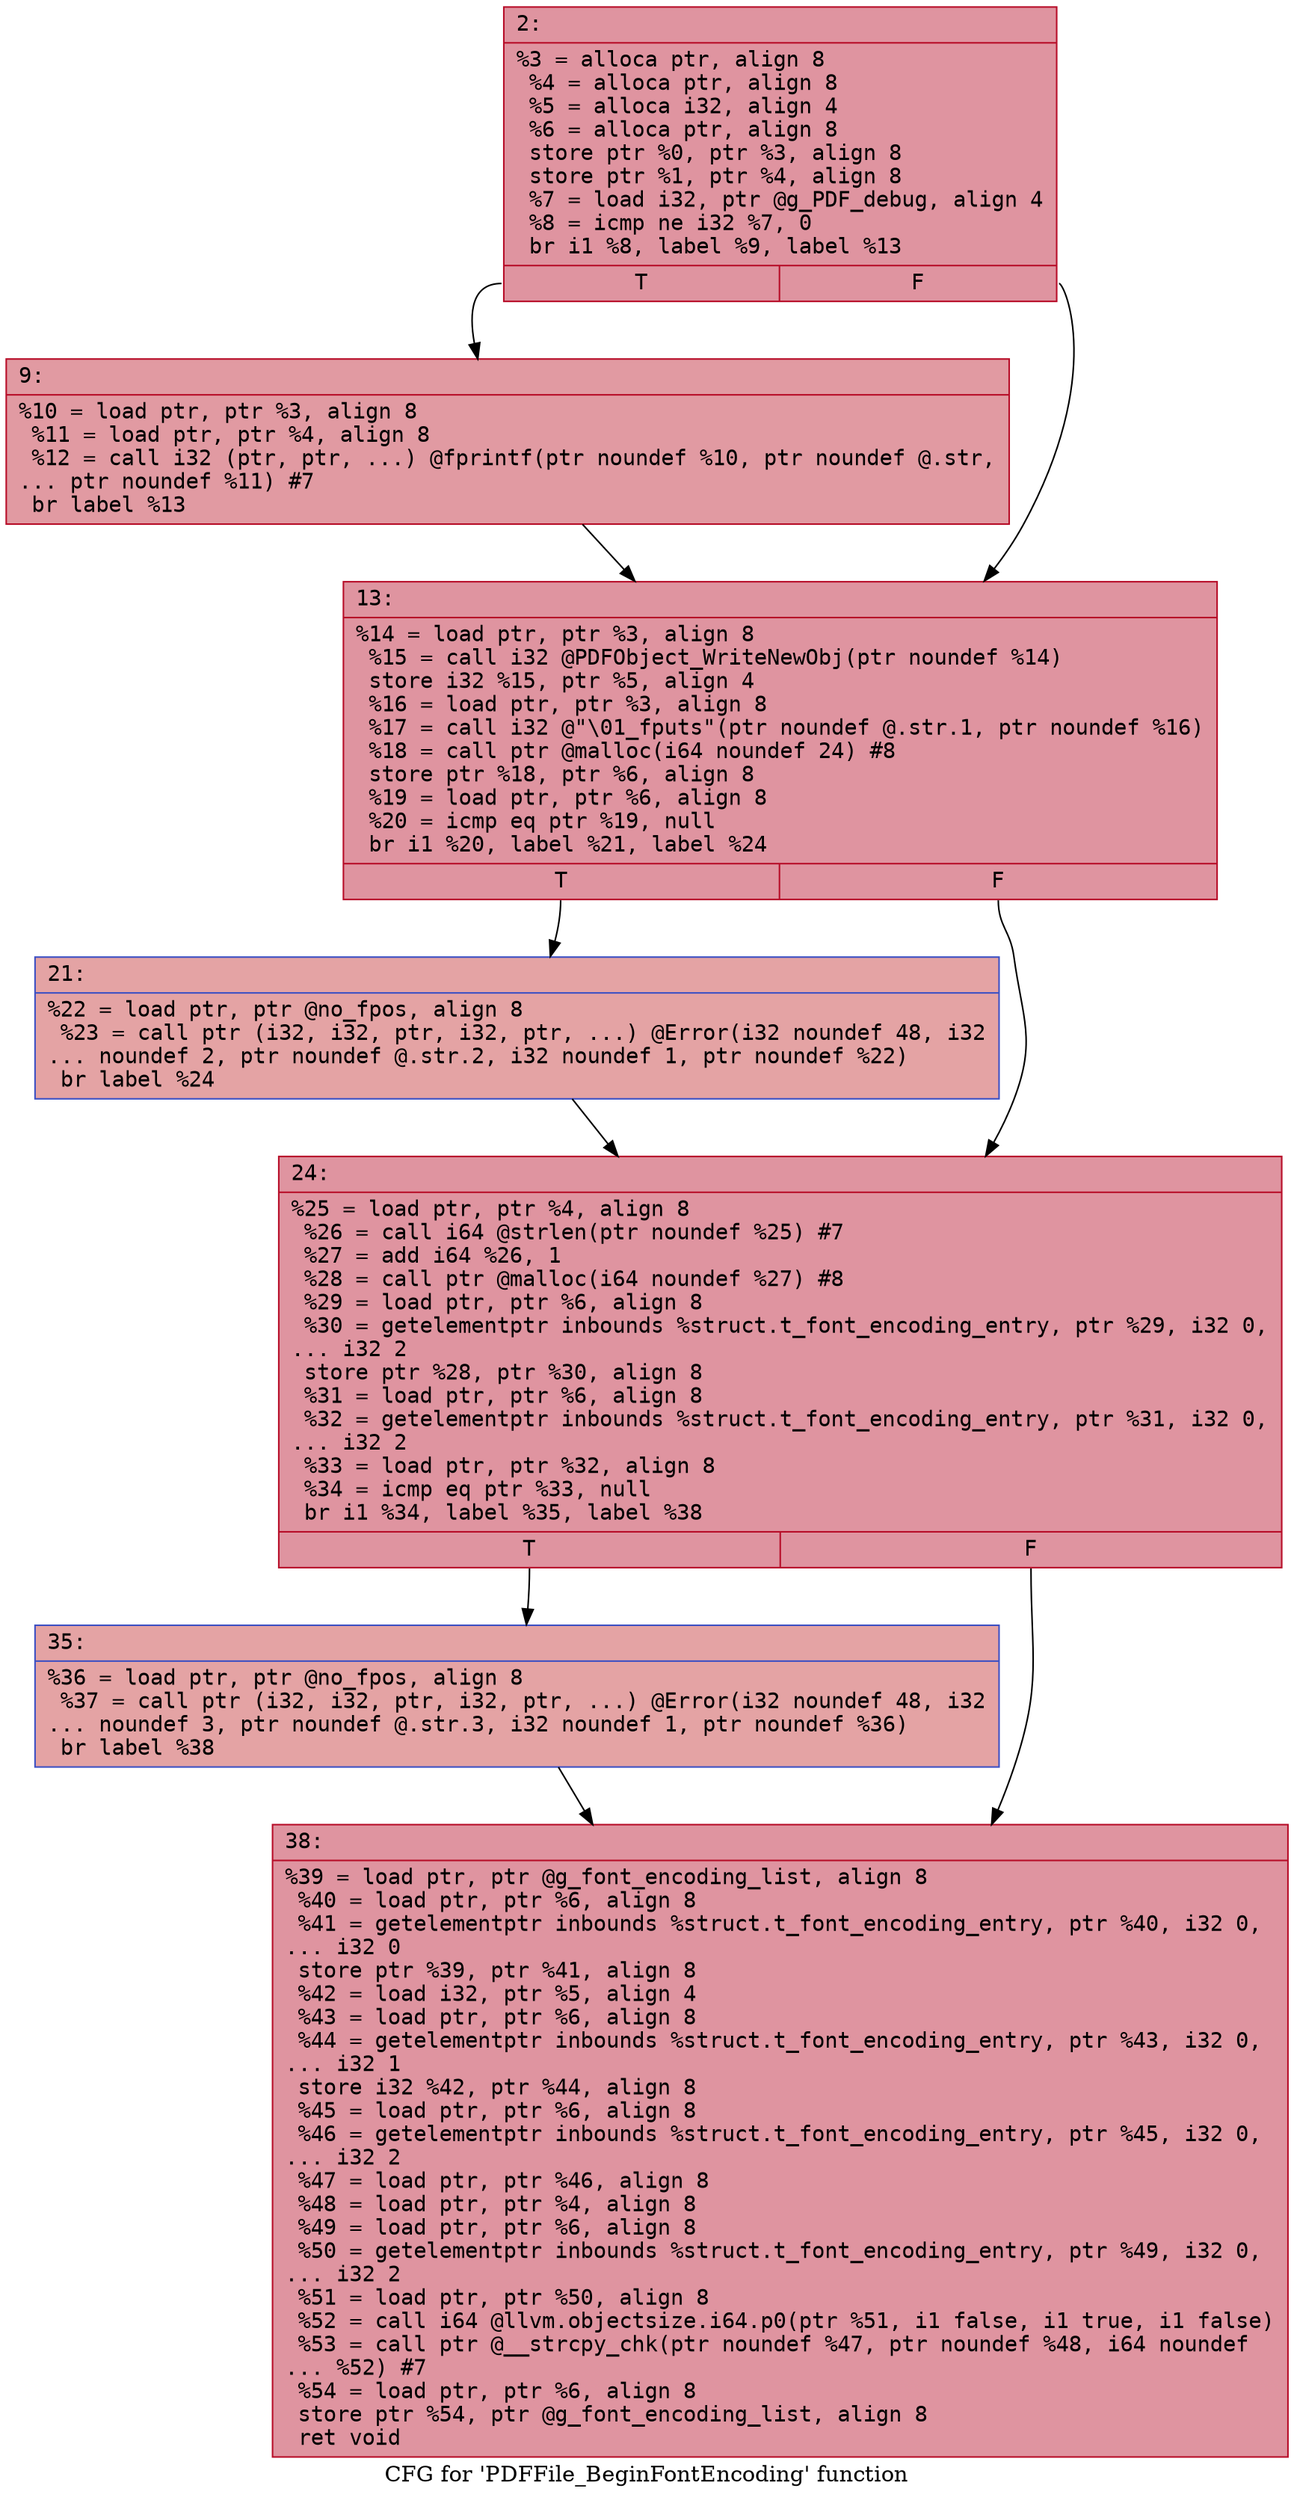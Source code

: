 digraph "CFG for 'PDFFile_BeginFontEncoding' function" {
	label="CFG for 'PDFFile_BeginFontEncoding' function";

	Node0x60000052e990 [shape=record,color="#b70d28ff", style=filled, fillcolor="#b70d2870" fontname="Courier",label="{2:\l|  %3 = alloca ptr, align 8\l  %4 = alloca ptr, align 8\l  %5 = alloca i32, align 4\l  %6 = alloca ptr, align 8\l  store ptr %0, ptr %3, align 8\l  store ptr %1, ptr %4, align 8\l  %7 = load i32, ptr @g_PDF_debug, align 4\l  %8 = icmp ne i32 %7, 0\l  br i1 %8, label %9, label %13\l|{<s0>T|<s1>F}}"];
	Node0x60000052e990:s0 -> Node0x60000052e9e0[tooltip="2 -> 9\nProbability 62.50%" ];
	Node0x60000052e990:s1 -> Node0x60000052ea30[tooltip="2 -> 13\nProbability 37.50%" ];
	Node0x60000052e9e0 [shape=record,color="#b70d28ff", style=filled, fillcolor="#bb1b2c70" fontname="Courier",label="{9:\l|  %10 = load ptr, ptr %3, align 8\l  %11 = load ptr, ptr %4, align 8\l  %12 = call i32 (ptr, ptr, ...) @fprintf(ptr noundef %10, ptr noundef @.str,\l... ptr noundef %11) #7\l  br label %13\l}"];
	Node0x60000052e9e0 -> Node0x60000052ea30[tooltip="9 -> 13\nProbability 100.00%" ];
	Node0x60000052ea30 [shape=record,color="#b70d28ff", style=filled, fillcolor="#b70d2870" fontname="Courier",label="{13:\l|  %14 = load ptr, ptr %3, align 8\l  %15 = call i32 @PDFObject_WriteNewObj(ptr noundef %14)\l  store i32 %15, ptr %5, align 4\l  %16 = load ptr, ptr %3, align 8\l  %17 = call i32 @\"\\01_fputs\"(ptr noundef @.str.1, ptr noundef %16)\l  %18 = call ptr @malloc(i64 noundef 24) #8\l  store ptr %18, ptr %6, align 8\l  %19 = load ptr, ptr %6, align 8\l  %20 = icmp eq ptr %19, null\l  br i1 %20, label %21, label %24\l|{<s0>T|<s1>F}}"];
	Node0x60000052ea30:s0 -> Node0x60000052ea80[tooltip="13 -> 21\nProbability 37.50%" ];
	Node0x60000052ea30:s1 -> Node0x60000052ead0[tooltip="13 -> 24\nProbability 62.50%" ];
	Node0x60000052ea80 [shape=record,color="#3d50c3ff", style=filled, fillcolor="#c32e3170" fontname="Courier",label="{21:\l|  %22 = load ptr, ptr @no_fpos, align 8\l  %23 = call ptr (i32, i32, ptr, i32, ptr, ...) @Error(i32 noundef 48, i32\l... noundef 2, ptr noundef @.str.2, i32 noundef 1, ptr noundef %22)\l  br label %24\l}"];
	Node0x60000052ea80 -> Node0x60000052ead0[tooltip="21 -> 24\nProbability 100.00%" ];
	Node0x60000052ead0 [shape=record,color="#b70d28ff", style=filled, fillcolor="#b70d2870" fontname="Courier",label="{24:\l|  %25 = load ptr, ptr %4, align 8\l  %26 = call i64 @strlen(ptr noundef %25) #7\l  %27 = add i64 %26, 1\l  %28 = call ptr @malloc(i64 noundef %27) #8\l  %29 = load ptr, ptr %6, align 8\l  %30 = getelementptr inbounds %struct.t_font_encoding_entry, ptr %29, i32 0,\l... i32 2\l  store ptr %28, ptr %30, align 8\l  %31 = load ptr, ptr %6, align 8\l  %32 = getelementptr inbounds %struct.t_font_encoding_entry, ptr %31, i32 0,\l... i32 2\l  %33 = load ptr, ptr %32, align 8\l  %34 = icmp eq ptr %33, null\l  br i1 %34, label %35, label %38\l|{<s0>T|<s1>F}}"];
	Node0x60000052ead0:s0 -> Node0x60000052eb20[tooltip="24 -> 35\nProbability 37.50%" ];
	Node0x60000052ead0:s1 -> Node0x60000052eb70[tooltip="24 -> 38\nProbability 62.50%" ];
	Node0x60000052eb20 [shape=record,color="#3d50c3ff", style=filled, fillcolor="#c32e3170" fontname="Courier",label="{35:\l|  %36 = load ptr, ptr @no_fpos, align 8\l  %37 = call ptr (i32, i32, ptr, i32, ptr, ...) @Error(i32 noundef 48, i32\l... noundef 3, ptr noundef @.str.3, i32 noundef 1, ptr noundef %36)\l  br label %38\l}"];
	Node0x60000052eb20 -> Node0x60000052eb70[tooltip="35 -> 38\nProbability 100.00%" ];
	Node0x60000052eb70 [shape=record,color="#b70d28ff", style=filled, fillcolor="#b70d2870" fontname="Courier",label="{38:\l|  %39 = load ptr, ptr @g_font_encoding_list, align 8\l  %40 = load ptr, ptr %6, align 8\l  %41 = getelementptr inbounds %struct.t_font_encoding_entry, ptr %40, i32 0,\l... i32 0\l  store ptr %39, ptr %41, align 8\l  %42 = load i32, ptr %5, align 4\l  %43 = load ptr, ptr %6, align 8\l  %44 = getelementptr inbounds %struct.t_font_encoding_entry, ptr %43, i32 0,\l... i32 1\l  store i32 %42, ptr %44, align 8\l  %45 = load ptr, ptr %6, align 8\l  %46 = getelementptr inbounds %struct.t_font_encoding_entry, ptr %45, i32 0,\l... i32 2\l  %47 = load ptr, ptr %46, align 8\l  %48 = load ptr, ptr %4, align 8\l  %49 = load ptr, ptr %6, align 8\l  %50 = getelementptr inbounds %struct.t_font_encoding_entry, ptr %49, i32 0,\l... i32 2\l  %51 = load ptr, ptr %50, align 8\l  %52 = call i64 @llvm.objectsize.i64.p0(ptr %51, i1 false, i1 true, i1 false)\l  %53 = call ptr @__strcpy_chk(ptr noundef %47, ptr noundef %48, i64 noundef\l... %52) #7\l  %54 = load ptr, ptr %6, align 8\l  store ptr %54, ptr @g_font_encoding_list, align 8\l  ret void\l}"];
}
